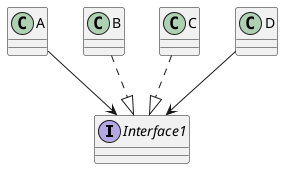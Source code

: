 @startuml
interface Interface1

class A
class B

class C
class D

B ..|> Interface1
C ..|> Interface1

A --> Interface1
D --> Interface1
@enduml

